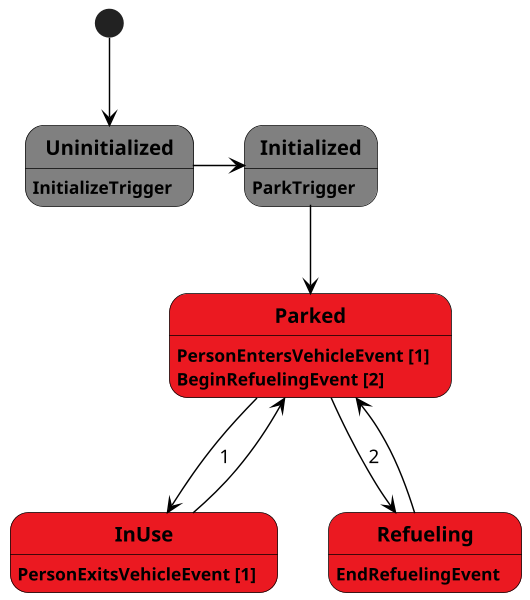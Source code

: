@startuml
scale 600 height
skinparam stateBorderColor #black
skinparam stateFontStyle bold
skinparam arrowColor #black

' BeamAgent: States '
state Uninitialized #grey
Uninitialized: InitializeTrigger

state Initialized #grey
Initialized: ParkTrigger

'BeamAgent Transitions'
[*] --> Uninitialized
Uninitialized -> Initialized

''''''''''''''''''''''''''
' VehicleAgent States'
''''''''''''''''''''''''''
state Parked #eb1921
Parked: PersonEntersVehicleEvent [1]
Parked: BeginRefuelingEvent [2]

state InUse #eb1921
InUse: PersonExitsVehicleEvent [1]

state Refueling #eb1921
Refueling: EndRefuelingEvent

''''''''''''''''''''''''''
' VehicleAgent Transitions'
''''''''''''''''''''''''''
Initialized --> Parked
Parked --> InUse: 1
Parked --> Refueling: 2
InUse --> Parked
Refueling --> Parked

@enduml